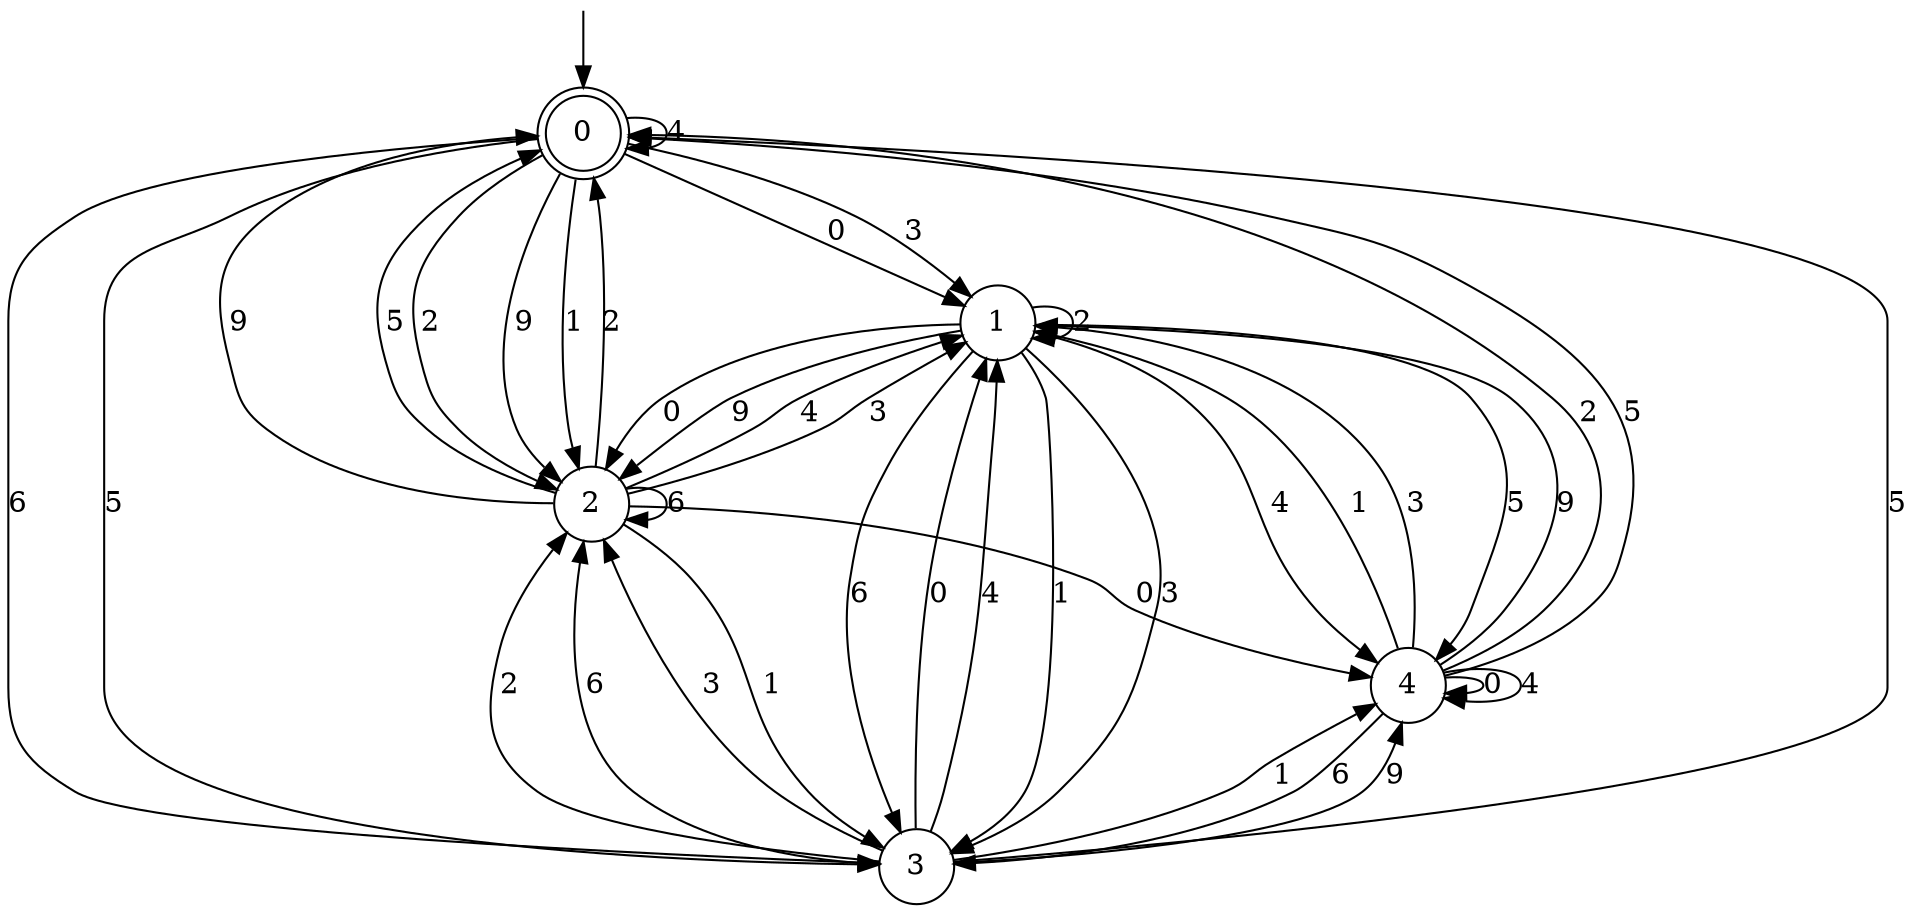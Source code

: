 digraph g {

	s0 [shape="doublecircle" label="0"];
	s1 [shape="circle" label="1"];
	s2 [shape="circle" label="2"];
	s3 [shape="circle" label="3"];
	s4 [shape="circle" label="4"];
	s0 -> s1 [label="0"];
	s0 -> s2 [label="2"];
	s0 -> s3 [label="6"];
	s0 -> s2 [label="9"];
	s0 -> s0 [label="4"];
	s0 -> s2 [label="1"];
	s0 -> s3 [label="5"];
	s0 -> s1 [label="3"];
	s1 -> s2 [label="0"];
	s1 -> s1 [label="2"];
	s1 -> s3 [label="6"];
	s1 -> s2 [label="9"];
	s1 -> s4 [label="4"];
	s1 -> s3 [label="1"];
	s1 -> s4 [label="5"];
	s1 -> s3 [label="3"];
	s2 -> s4 [label="0"];
	s2 -> s0 [label="2"];
	s2 -> s2 [label="6"];
	s2 -> s0 [label="9"];
	s2 -> s1 [label="4"];
	s2 -> s3 [label="1"];
	s2 -> s0 [label="5"];
	s2 -> s1 [label="3"];
	s3 -> s1 [label="0"];
	s3 -> s2 [label="2"];
	s3 -> s2 [label="6"];
	s3 -> s4 [label="9"];
	s3 -> s1 [label="4"];
	s3 -> s4 [label="1"];
	s3 -> s0 [label="5"];
	s3 -> s2 [label="3"];
	s4 -> s4 [label="0"];
	s4 -> s0 [label="2"];
	s4 -> s3 [label="6"];
	s4 -> s1 [label="9"];
	s4 -> s4 [label="4"];
	s4 -> s1 [label="1"];
	s4 -> s0 [label="5"];
	s4 -> s1 [label="3"];

__start0 [label="" shape="none" width="0" height="0"];
__start0 -> s0;

}

